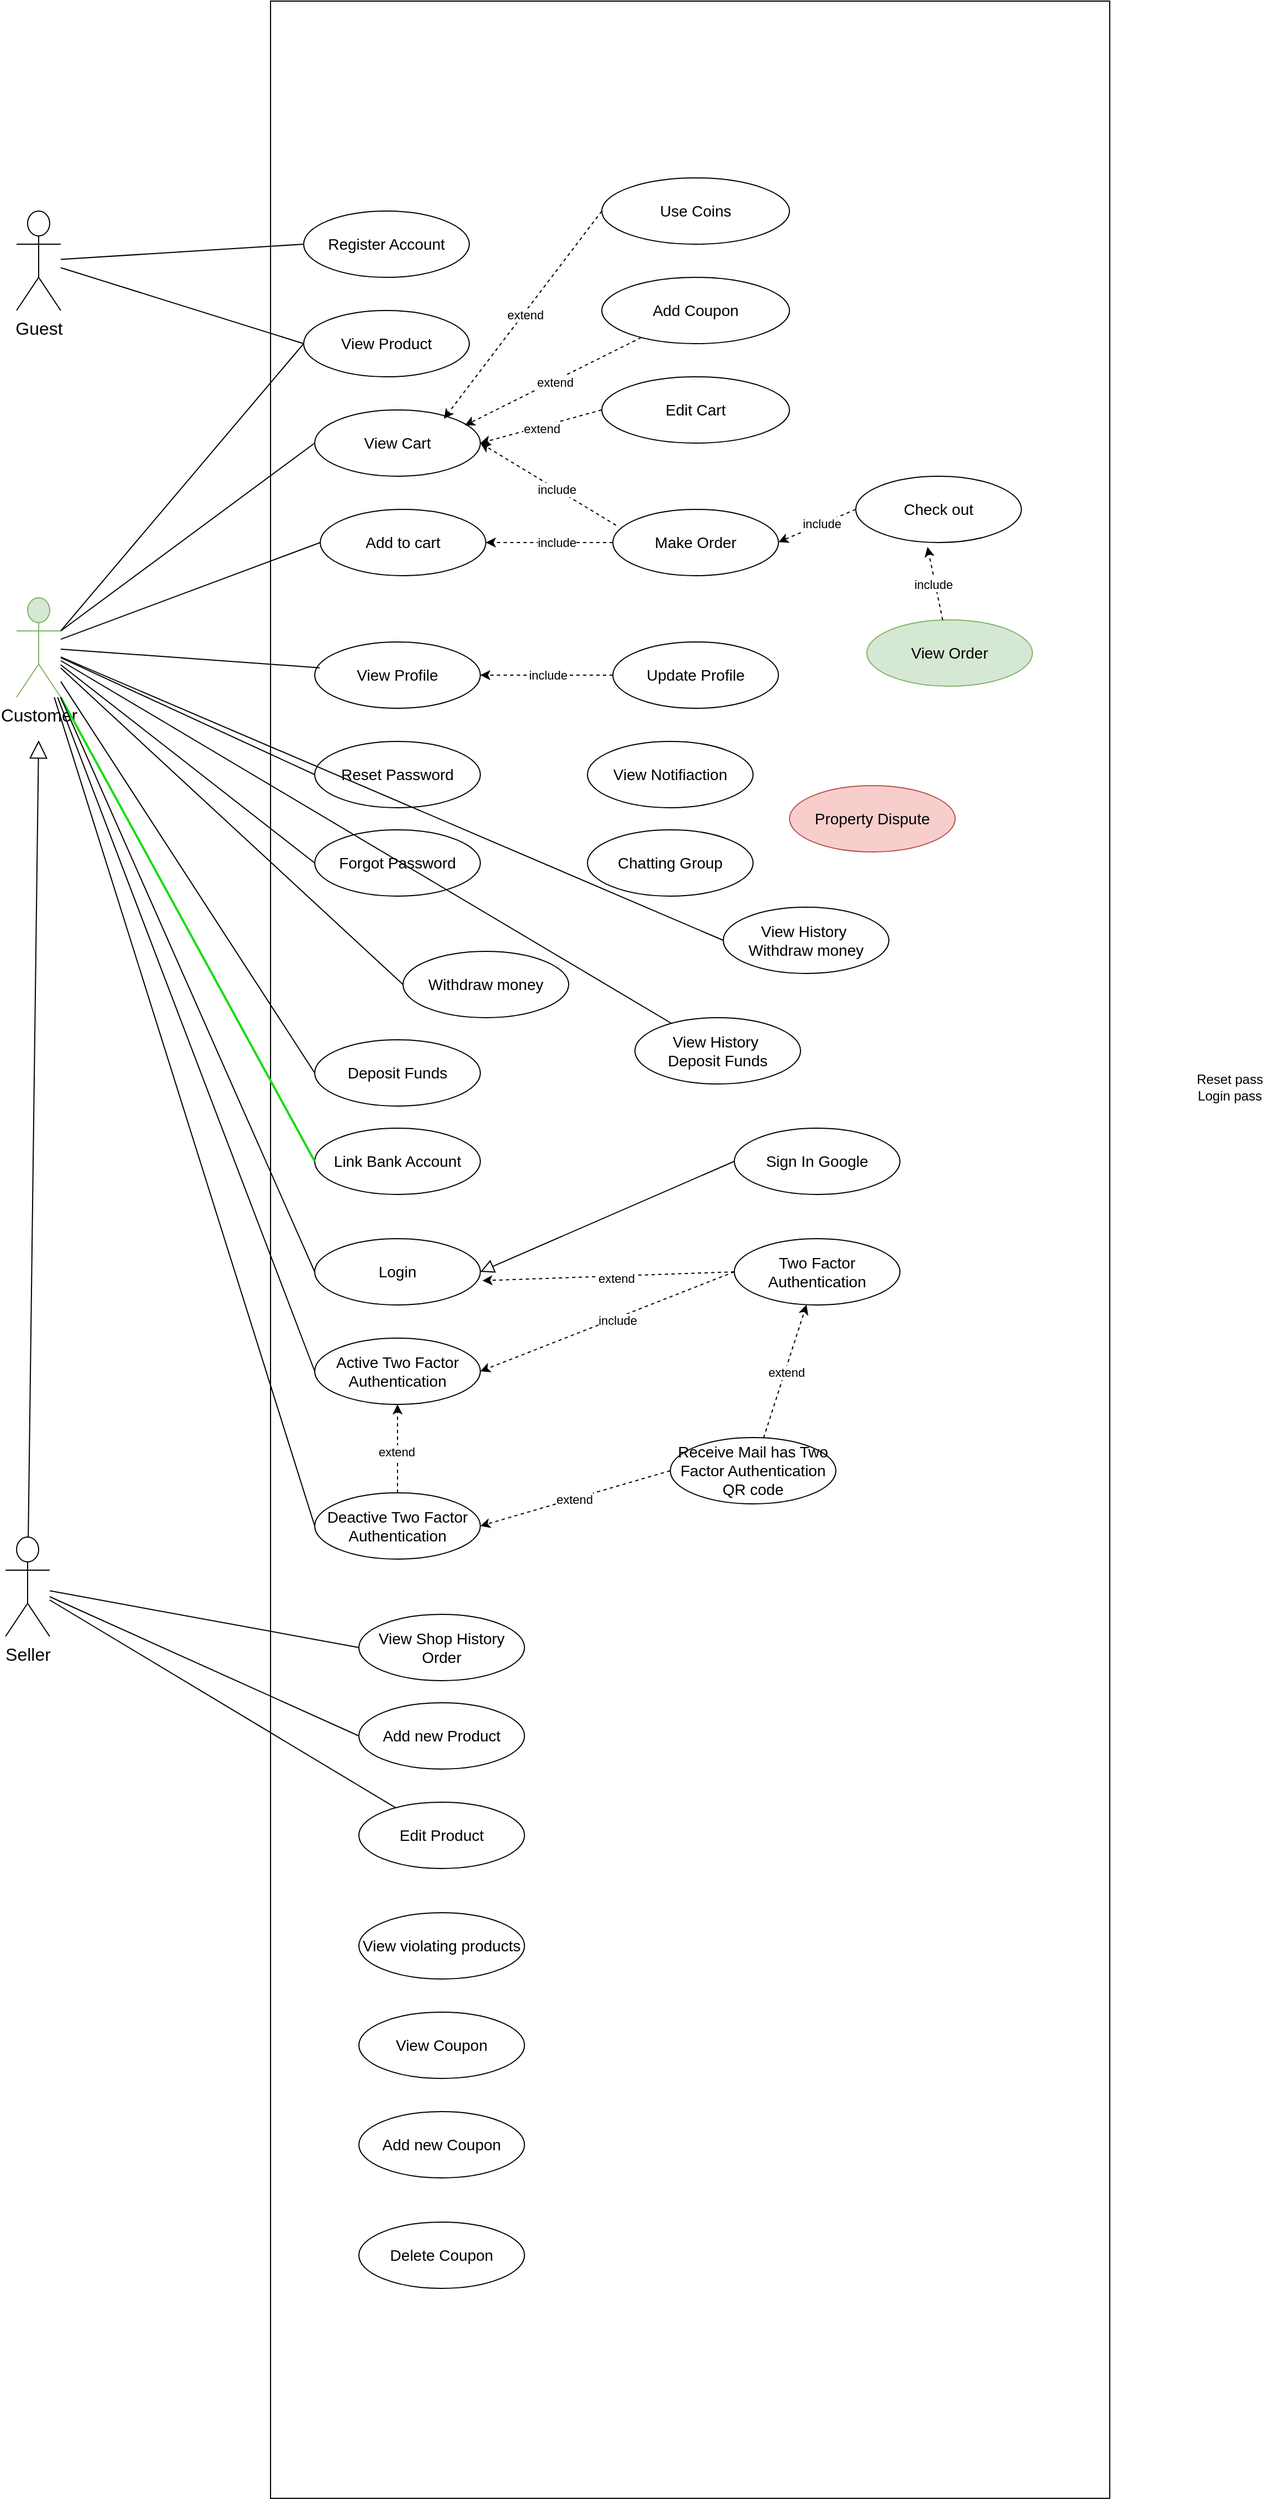 <mxfile version="22.0.3" type="device">
  <diagram name="Page-1" id="hIjCPjqprsrz1p6iRFdb">
    <mxGraphModel dx="1418" dy="3164" grid="1" gridSize="10" guides="1" tooltips="1" connect="1" arrows="1" fold="1" page="1" pageScale="1" pageWidth="1654" pageHeight="2336" math="0" shadow="0">
      <root>
        <mxCell id="0" />
        <mxCell id="1" parent="0" />
        <mxCell id="X5eDnd6aQtf5UFyxcaSR-5" value="" style="rounded=0;whiteSpace=wrap;html=1;" parent="1" vertex="1">
          <mxGeometry x="390" y="-50" width="760" height="2260" as="geometry" />
        </mxCell>
        <mxCell id="X5eDnd6aQtf5UFyxcaSR-1" value="&lt;font style=&quot;font-size: 16px;&quot;&gt;Guest&lt;/font&gt;" style="shape=umlActor;verticalLabelPosition=bottom;verticalAlign=top;html=1;outlineConnect=0;" parent="1" vertex="1">
          <mxGeometry x="160" y="140" width="40" height="90" as="geometry" />
        </mxCell>
        <mxCell id="X5eDnd6aQtf5UFyxcaSR-6" value="&lt;font style=&quot;font-size: 14px;&quot;&gt;Login&lt;/font&gt;" style="ellipse;whiteSpace=wrap;html=1;" parent="1" vertex="1">
          <mxGeometry x="430" y="1070" width="150" height="60" as="geometry" />
        </mxCell>
        <mxCell id="X5eDnd6aQtf5UFyxcaSR-8" value="&lt;font style=&quot;font-size: 14px;&quot;&gt;Register Account&lt;/font&gt;" style="ellipse;whiteSpace=wrap;html=1;" parent="1" vertex="1">
          <mxGeometry x="420" y="140" width="150" height="60" as="geometry" />
        </mxCell>
        <mxCell id="X5eDnd6aQtf5UFyxcaSR-12" value="" style="endArrow=none;html=1;rounded=0;entryX=0;entryY=0.5;entryDx=0;entryDy=0;endFill=0;" parent="1" source="X5eDnd6aQtf5UFyxcaSR-1" target="X5eDnd6aQtf5UFyxcaSR-8" edge="1">
          <mxGeometry width="50" height="50" relative="1" as="geometry">
            <mxPoint x="250" y="220" as="sourcePoint" />
            <mxPoint x="300" y="170" as="targetPoint" />
          </mxGeometry>
        </mxCell>
        <mxCell id="X5eDnd6aQtf5UFyxcaSR-14" value="&lt;font style=&quot;font-size: 14px;&quot;&gt;View Product&lt;/font&gt;" style="ellipse;whiteSpace=wrap;html=1;" parent="1" vertex="1">
          <mxGeometry x="420" y="230" width="150" height="60" as="geometry" />
        </mxCell>
        <mxCell id="X5eDnd6aQtf5UFyxcaSR-15" value="" style="endArrow=none;html=1;rounded=0;exitX=0;exitY=0.5;exitDx=0;exitDy=0;" parent="1" source="X5eDnd6aQtf5UFyxcaSR-14" target="X5eDnd6aQtf5UFyxcaSR-1" edge="1">
          <mxGeometry width="50" height="50" relative="1" as="geometry">
            <mxPoint x="250" y="270" as="sourcePoint" />
            <mxPoint x="300" y="220" as="targetPoint" />
          </mxGeometry>
        </mxCell>
        <mxCell id="X5eDnd6aQtf5UFyxcaSR-16" value="&lt;font style=&quot;font-size: 16px;&quot;&gt;Customer&lt;/font&gt;" style="shape=umlActor;verticalLabelPosition=bottom;verticalAlign=top;html=1;outlineConnect=0;fillColor=#d5e8d4;strokeColor=#82b366;" parent="1" vertex="1">
          <mxGeometry x="160" y="490" width="40" height="90" as="geometry" />
        </mxCell>
        <mxCell id="X5eDnd6aQtf5UFyxcaSR-29" style="edgeStyle=orthogonalEdgeStyle;rounded=0;orthogonalLoop=1;jettySize=auto;html=1;dashed=1;" parent="1" source="X5eDnd6aQtf5UFyxcaSR-21" target="X5eDnd6aQtf5UFyxcaSR-24" edge="1">
          <mxGeometry relative="1" as="geometry" />
        </mxCell>
        <mxCell id="X5eDnd6aQtf5UFyxcaSR-30" value="include" style="edgeLabel;html=1;align=center;verticalAlign=middle;resizable=0;points=[];" parent="X5eDnd6aQtf5UFyxcaSR-29" vertex="1" connectable="0">
          <mxGeometry x="0.067" y="3" relative="1" as="geometry">
            <mxPoint x="5" y="-3" as="offset" />
          </mxGeometry>
        </mxCell>
        <mxCell id="X5eDnd6aQtf5UFyxcaSR-21" value="&lt;font style=&quot;font-size: 14px;&quot;&gt;Update Profile&lt;/font&gt;" style="ellipse;whiteSpace=wrap;html=1;" parent="1" vertex="1">
          <mxGeometry x="700" y="530" width="150" height="60" as="geometry" />
        </mxCell>
        <mxCell id="X5eDnd6aQtf5UFyxcaSR-24" value="&lt;font style=&quot;font-size: 14px;&quot;&gt;View Profile&lt;/font&gt;" style="ellipse;whiteSpace=wrap;html=1;" parent="1" vertex="1">
          <mxGeometry x="430" y="530" width="150" height="60" as="geometry" />
        </mxCell>
        <mxCell id="X5eDnd6aQtf5UFyxcaSR-28" value="" style="endArrow=none;html=1;rounded=0;entryX=0.03;entryY=0.389;entryDx=0;entryDy=0;entryPerimeter=0;" parent="1" source="X5eDnd6aQtf5UFyxcaSR-16" target="X5eDnd6aQtf5UFyxcaSR-24" edge="1">
          <mxGeometry width="50" height="50" relative="1" as="geometry">
            <mxPoint x="290" y="570" as="sourcePoint" />
            <mxPoint x="420.0" y="450" as="targetPoint" />
          </mxGeometry>
        </mxCell>
        <mxCell id="X5eDnd6aQtf5UFyxcaSR-31" value="&lt;font style=&quot;font-size: 14px;&quot;&gt;View Cart&lt;/font&gt;" style="ellipse;whiteSpace=wrap;html=1;" parent="1" vertex="1">
          <mxGeometry x="430" y="320" width="150" height="60" as="geometry" />
        </mxCell>
        <mxCell id="X5eDnd6aQtf5UFyxcaSR-32" value="&lt;font style=&quot;font-size: 14px;&quot;&gt;Add to cart&lt;/font&gt;" style="ellipse;whiteSpace=wrap;html=1;" parent="1" vertex="1">
          <mxGeometry x="435" y="410" width="150" height="60" as="geometry" />
        </mxCell>
        <mxCell id="X5eDnd6aQtf5UFyxcaSR-36" style="rounded=0;orthogonalLoop=1;jettySize=auto;html=1;dashed=1;" parent="1" source="X5eDnd6aQtf5UFyxcaSR-35" target="X5eDnd6aQtf5UFyxcaSR-32" edge="1">
          <mxGeometry relative="1" as="geometry" />
        </mxCell>
        <mxCell id="X5eDnd6aQtf5UFyxcaSR-37" value="include" style="edgeLabel;html=1;align=center;verticalAlign=middle;resizable=0;points=[];" parent="X5eDnd6aQtf5UFyxcaSR-36" vertex="1" connectable="0">
          <mxGeometry x="-0.113" relative="1" as="geometry">
            <mxPoint as="offset" />
          </mxGeometry>
        </mxCell>
        <mxCell id="X5eDnd6aQtf5UFyxcaSR-35" value="&lt;font style=&quot;font-size: 14px;&quot;&gt;Make Order&lt;/font&gt;" style="ellipse;whiteSpace=wrap;html=1;" parent="1" vertex="1">
          <mxGeometry x="700" y="410" width="150" height="60" as="geometry" />
        </mxCell>
        <mxCell id="X5eDnd6aQtf5UFyxcaSR-38" value="&lt;font style=&quot;font-size: 14px;&quot;&gt;Check out&lt;/font&gt;" style="ellipse;whiteSpace=wrap;html=1;" parent="1" vertex="1">
          <mxGeometry x="920" y="380" width="150" height="60" as="geometry" />
        </mxCell>
        <mxCell id="X5eDnd6aQtf5UFyxcaSR-40" style="rounded=0;orthogonalLoop=1;jettySize=auto;html=1;dashed=1;entryX=1;entryY=0.5;entryDx=0;entryDy=0;exitX=0.019;exitY=0.239;exitDx=0;exitDy=0;exitPerimeter=0;" parent="1" source="X5eDnd6aQtf5UFyxcaSR-35" target="X5eDnd6aQtf5UFyxcaSR-31" edge="1">
          <mxGeometry relative="1" as="geometry">
            <mxPoint x="710" y="450" as="sourcePoint" />
            <mxPoint x="600" y="450" as="targetPoint" />
          </mxGeometry>
        </mxCell>
        <mxCell id="X5eDnd6aQtf5UFyxcaSR-41" value="include" style="edgeLabel;html=1;align=center;verticalAlign=middle;resizable=0;points=[];" parent="X5eDnd6aQtf5UFyxcaSR-40" vertex="1" connectable="0">
          <mxGeometry x="-0.113" relative="1" as="geometry">
            <mxPoint as="offset" />
          </mxGeometry>
        </mxCell>
        <mxCell id="X5eDnd6aQtf5UFyxcaSR-42" style="rounded=0;orthogonalLoop=1;jettySize=auto;html=1;dashed=1;exitX=0;exitY=0.5;exitDx=0;exitDy=0;" parent="1" source="X5eDnd6aQtf5UFyxcaSR-38" edge="1">
          <mxGeometry relative="1" as="geometry">
            <mxPoint x="920" y="440" as="sourcePoint" />
            <mxPoint x="850" y="439.58" as="targetPoint" />
          </mxGeometry>
        </mxCell>
        <mxCell id="X5eDnd6aQtf5UFyxcaSR-43" value="include" style="edgeLabel;html=1;align=center;verticalAlign=middle;resizable=0;points=[];" parent="X5eDnd6aQtf5UFyxcaSR-42" vertex="1" connectable="0">
          <mxGeometry x="-0.113" relative="1" as="geometry">
            <mxPoint as="offset" />
          </mxGeometry>
        </mxCell>
        <mxCell id="X5eDnd6aQtf5UFyxcaSR-47" value="&lt;span style=&quot;font-size: 14px;&quot;&gt;Sign In Google&lt;/span&gt;" style="ellipse;whiteSpace=wrap;html=1;" parent="1" vertex="1">
          <mxGeometry x="810" y="970" width="150" height="60" as="geometry" />
        </mxCell>
        <mxCell id="X5eDnd6aQtf5UFyxcaSR-49" value="&lt;font style=&quot;font-size: 14px;&quot;&gt;View Order&lt;/font&gt;" style="ellipse;whiteSpace=wrap;html=1;fillColor=#d5e8d4;strokeColor=#82b366;" parent="1" vertex="1">
          <mxGeometry x="930" y="510" width="150" height="60" as="geometry" />
        </mxCell>
        <mxCell id="X5eDnd6aQtf5UFyxcaSR-59" value="" style="endArrow=block;html=1;rounded=0;exitX=0;exitY=0.5;exitDx=0;exitDy=0;entryX=1;entryY=0.5;entryDx=0;entryDy=0;endFill=0;endSize=10;" parent="1" source="X5eDnd6aQtf5UFyxcaSR-47" target="X5eDnd6aQtf5UFyxcaSR-6" edge="1">
          <mxGeometry width="50" height="50" relative="1" as="geometry">
            <mxPoint x="680" y="260" as="sourcePoint" />
            <mxPoint x="730" y="210" as="targetPoint" />
          </mxGeometry>
        </mxCell>
        <mxCell id="X5eDnd6aQtf5UFyxcaSR-63" value="&lt;font style=&quot;font-size: 14px;&quot;&gt;Reset Password&lt;/font&gt;" style="ellipse;whiteSpace=wrap;html=1;" parent="1" vertex="1">
          <mxGeometry x="430" y="620" width="150" height="60" as="geometry" />
        </mxCell>
        <mxCell id="X5eDnd6aQtf5UFyxcaSR-64" value="&lt;font style=&quot;font-size: 14px;&quot;&gt;Forgot Password&lt;/font&gt;" style="ellipse;whiteSpace=wrap;html=1;" parent="1" vertex="1">
          <mxGeometry x="430" y="700" width="150" height="60" as="geometry" />
        </mxCell>
        <mxCell id="X5eDnd6aQtf5UFyxcaSR-65" value="" style="endArrow=none;html=1;rounded=0;exitX=0;exitY=0.5;exitDx=0;exitDy=0;" parent="1" source="X5eDnd6aQtf5UFyxcaSR-63" target="X5eDnd6aQtf5UFyxcaSR-16" edge="1">
          <mxGeometry width="50" height="50" relative="1" as="geometry">
            <mxPoint x="210" y="680" as="sourcePoint" />
            <mxPoint x="260" y="630" as="targetPoint" />
          </mxGeometry>
        </mxCell>
        <mxCell id="X5eDnd6aQtf5UFyxcaSR-66" value="" style="endArrow=none;html=1;rounded=0;exitX=0;exitY=0.5;exitDx=0;exitDy=0;" parent="1" source="X5eDnd6aQtf5UFyxcaSR-64" target="X5eDnd6aQtf5UFyxcaSR-16" edge="1">
          <mxGeometry width="50" height="50" relative="1" as="geometry">
            <mxPoint x="280" y="740" as="sourcePoint" />
            <mxPoint x="330" y="690" as="targetPoint" />
          </mxGeometry>
        </mxCell>
        <mxCell id="X5eDnd6aQtf5UFyxcaSR-67" value="&lt;font style=&quot;font-size: 14px;&quot;&gt;Link Bank Account&lt;/font&gt;" style="ellipse;whiteSpace=wrap;html=1;" parent="1" vertex="1">
          <mxGeometry x="430" y="970" width="150" height="60" as="geometry" />
        </mxCell>
        <mxCell id="X5eDnd6aQtf5UFyxcaSR-69" value="&lt;font style=&quot;font-size: 14px;&quot;&gt;Deposit Funds&lt;/font&gt;" style="ellipse;whiteSpace=wrap;html=1;" parent="1" vertex="1">
          <mxGeometry x="430" y="890" width="150" height="60" as="geometry" />
        </mxCell>
        <mxCell id="X5eDnd6aQtf5UFyxcaSR-74" value="" style="endArrow=none;html=1;rounded=0;exitX=0;exitY=0.5;exitDx=0;exitDy=0;" parent="1" source="X5eDnd6aQtf5UFyxcaSR-69" target="X5eDnd6aQtf5UFyxcaSR-16" edge="1">
          <mxGeometry width="50" height="50" relative="1" as="geometry">
            <mxPoint x="210" y="720" as="sourcePoint" />
            <mxPoint x="260" y="670" as="targetPoint" />
          </mxGeometry>
        </mxCell>
        <mxCell id="X5eDnd6aQtf5UFyxcaSR-75" value="&lt;font style=&quot;font-size: 14px;&quot;&gt;Withdraw money&lt;/font&gt;" style="ellipse;whiteSpace=wrap;html=1;" parent="1" vertex="1">
          <mxGeometry x="510" y="810" width="150" height="60" as="geometry" />
        </mxCell>
        <mxCell id="X5eDnd6aQtf5UFyxcaSR-68" value="" style="endArrow=none;html=1;rounded=0;entryX=1;entryY=1;entryDx=0;entryDy=0;entryPerimeter=0;exitX=0;exitY=0.5;exitDx=0;exitDy=0;strokeColor=#18db14;targetPerimeterSpacing=0;strokeWidth=2;" parent="1" source="X5eDnd6aQtf5UFyxcaSR-67" target="X5eDnd6aQtf5UFyxcaSR-16" edge="1">
          <mxGeometry width="50" height="50" relative="1" as="geometry">
            <mxPoint x="240" y="690" as="sourcePoint" />
            <mxPoint x="290" y="640" as="targetPoint" />
          </mxGeometry>
        </mxCell>
        <mxCell id="X5eDnd6aQtf5UFyxcaSR-78" value="&lt;font style=&quot;font-size: 14px;&quot;&gt;Edit Cart&lt;/font&gt;" style="ellipse;whiteSpace=wrap;html=1;" parent="1" vertex="1">
          <mxGeometry x="690" y="290" width="170" height="60" as="geometry" />
        </mxCell>
        <mxCell id="X5eDnd6aQtf5UFyxcaSR-79" value="" style="endArrow=classic;html=1;rounded=0;exitX=0;exitY=0.5;exitDx=0;exitDy=0;dashed=1;entryX=1;entryY=0.5;entryDx=0;entryDy=0;" parent="1" source="X5eDnd6aQtf5UFyxcaSR-78" target="X5eDnd6aQtf5UFyxcaSR-31" edge="1">
          <mxGeometry width="50" height="50" relative="1" as="geometry">
            <mxPoint x="640" y="290" as="sourcePoint" />
            <mxPoint x="640" y="350" as="targetPoint" />
          </mxGeometry>
        </mxCell>
        <mxCell id="X5eDnd6aQtf5UFyxcaSR-80" value="extend&amp;nbsp;" style="edgeLabel;html=1;align=center;verticalAlign=middle;resizable=0;points=[];" parent="X5eDnd6aQtf5UFyxcaSR-79" vertex="1" connectable="0">
          <mxGeometry x="-0.018" y="2" relative="1" as="geometry">
            <mxPoint as="offset" />
          </mxGeometry>
        </mxCell>
        <mxCell id="tp62IGPgynKDsBmCsVrh-2" value="" style="endArrow=none;html=1;rounded=0;entryX=0;entryY=0.5;entryDx=0;entryDy=0;exitX=1;exitY=0.333;exitDx=0;exitDy=0;exitPerimeter=0;" parent="1" source="X5eDnd6aQtf5UFyxcaSR-16" target="X5eDnd6aQtf5UFyxcaSR-14" edge="1">
          <mxGeometry width="50" height="50" relative="1" as="geometry">
            <mxPoint x="250" y="520" as="sourcePoint" />
            <mxPoint x="300" y="470" as="targetPoint" />
          </mxGeometry>
        </mxCell>
        <mxCell id="tp62IGPgynKDsBmCsVrh-3" value="" style="endArrow=none;html=1;rounded=0;entryX=0;entryY=0.5;entryDx=0;entryDy=0;exitX=1;exitY=0.333;exitDx=0;exitDy=0;exitPerimeter=0;" parent="1" source="X5eDnd6aQtf5UFyxcaSR-16" target="X5eDnd6aQtf5UFyxcaSR-31" edge="1">
          <mxGeometry width="50" height="50" relative="1" as="geometry">
            <mxPoint x="300" y="510" as="sourcePoint" />
            <mxPoint x="350" y="460" as="targetPoint" />
          </mxGeometry>
        </mxCell>
        <mxCell id="tp62IGPgynKDsBmCsVrh-4" value="" style="endArrow=none;html=1;rounded=0;entryX=0;entryY=0.5;entryDx=0;entryDy=0;" parent="1" source="X5eDnd6aQtf5UFyxcaSR-16" target="X5eDnd6aQtf5UFyxcaSR-32" edge="1">
          <mxGeometry width="50" height="50" relative="1" as="geometry">
            <mxPoint x="280" y="520" as="sourcePoint" />
            <mxPoint x="330" y="470" as="targetPoint" />
          </mxGeometry>
        </mxCell>
        <mxCell id="tp62IGPgynKDsBmCsVrh-7" value="" style="endArrow=none;html=1;rounded=0;entryX=0;entryY=0.5;entryDx=0;entryDy=0;" parent="1" source="X5eDnd6aQtf5UFyxcaSR-16" target="X5eDnd6aQtf5UFyxcaSR-6" edge="1">
          <mxGeometry width="50" height="50" relative="1" as="geometry">
            <mxPoint x="230" y="370" as="sourcePoint" />
            <mxPoint x="280" y="320" as="targetPoint" />
          </mxGeometry>
        </mxCell>
        <mxCell id="QNtCRBExb8YmfAEqfnJb-1" value="&lt;font style=&quot;font-size: 14px;&quot;&gt;Active Two Factor Authentication&lt;/font&gt;" style="ellipse;whiteSpace=wrap;html=1;" parent="1" vertex="1">
          <mxGeometry x="430" y="1160" width="150" height="60" as="geometry" />
        </mxCell>
        <mxCell id="QNtCRBExb8YmfAEqfnJb-6" style="edgeStyle=orthogonalEdgeStyle;rounded=0;orthogonalLoop=1;jettySize=auto;html=1;entryX=0.5;entryY=1;entryDx=0;entryDy=0;dashed=1;" parent="1" source="QNtCRBExb8YmfAEqfnJb-2" target="QNtCRBExb8YmfAEqfnJb-1" edge="1">
          <mxGeometry relative="1" as="geometry" />
        </mxCell>
        <mxCell id="QNtCRBExb8YmfAEqfnJb-7" value="extend" style="edgeLabel;html=1;align=center;verticalAlign=middle;resizable=0;points=[];" parent="QNtCRBExb8YmfAEqfnJb-6" vertex="1" connectable="0">
          <mxGeometry x="-0.075" y="1" relative="1" as="geometry">
            <mxPoint as="offset" />
          </mxGeometry>
        </mxCell>
        <mxCell id="QNtCRBExb8YmfAEqfnJb-2" value="&lt;font style=&quot;font-size: 14px;&quot;&gt;Deactive Two Factor Authentication&lt;/font&gt;" style="ellipse;whiteSpace=wrap;html=1;" parent="1" vertex="1">
          <mxGeometry x="430" y="1300" width="150" height="60" as="geometry" />
        </mxCell>
        <mxCell id="fLXWWol_TwDkuFQri4-y-4" style="rounded=0;orthogonalLoop=1;jettySize=auto;html=1;dashed=1;" edge="1" parent="1" source="QNtCRBExb8YmfAEqfnJb-3" target="QNtCRBExb8YmfAEqfnJb-13">
          <mxGeometry relative="1" as="geometry" />
        </mxCell>
        <mxCell id="fLXWWol_TwDkuFQri4-y-5" value="extend" style="edgeLabel;html=1;align=center;verticalAlign=middle;resizable=0;points=[];" vertex="1" connectable="0" parent="fLXWWol_TwDkuFQri4-y-4">
          <mxGeometry x="-0.01" y="-1" relative="1" as="geometry">
            <mxPoint as="offset" />
          </mxGeometry>
        </mxCell>
        <mxCell id="QNtCRBExb8YmfAEqfnJb-3" value="&lt;font style=&quot;font-size: 14px;&quot;&gt;Receive Mail has Two Factor Authentication QR code&lt;/font&gt;" style="ellipse;whiteSpace=wrap;html=1;" parent="1" vertex="1">
          <mxGeometry x="752" y="1250" width="150" height="60" as="geometry" />
        </mxCell>
        <mxCell id="QNtCRBExb8YmfAEqfnJb-4" value="" style="endArrow=none;html=1;rounded=0;exitX=0;exitY=0.5;exitDx=0;exitDy=0;" parent="1" source="QNtCRBExb8YmfAEqfnJb-1" target="X5eDnd6aQtf5UFyxcaSR-16" edge="1">
          <mxGeometry width="50" height="50" relative="1" as="geometry">
            <mxPoint x="120" y="820" as="sourcePoint" />
            <mxPoint x="170" y="770" as="targetPoint" />
          </mxGeometry>
        </mxCell>
        <mxCell id="QNtCRBExb8YmfAEqfnJb-5" value="" style="endArrow=none;html=1;rounded=0;exitX=0;exitY=0.5;exitDx=0;exitDy=0;" parent="1" source="QNtCRBExb8YmfAEqfnJb-2" target="X5eDnd6aQtf5UFyxcaSR-16" edge="1">
          <mxGeometry width="50" height="50" relative="1" as="geometry">
            <mxPoint x="120" y="780" as="sourcePoint" />
            <mxPoint x="170" y="730" as="targetPoint" />
          </mxGeometry>
        </mxCell>
        <mxCell id="QNtCRBExb8YmfAEqfnJb-10" value="" style="endArrow=classic;html=1;rounded=0;entryX=1;entryY=0.5;entryDx=0;entryDy=0;exitX=0;exitY=0.5;exitDx=0;exitDy=0;dashed=1;" parent="1" source="QNtCRBExb8YmfAEqfnJb-3" target="QNtCRBExb8YmfAEqfnJb-2" edge="1">
          <mxGeometry width="50" height="50" relative="1" as="geometry">
            <mxPoint x="762" y="1260" as="sourcePoint" />
            <mxPoint x="590" y="1200" as="targetPoint" />
          </mxGeometry>
        </mxCell>
        <mxCell id="QNtCRBExb8YmfAEqfnJb-12" value="extend" style="edgeLabel;html=1;align=center;verticalAlign=middle;resizable=0;points=[];" parent="QNtCRBExb8YmfAEqfnJb-10" vertex="1" connectable="0">
          <mxGeometry x="0.01" relative="1" as="geometry">
            <mxPoint as="offset" />
          </mxGeometry>
        </mxCell>
        <mxCell id="QNtCRBExb8YmfAEqfnJb-13" value="&lt;span style=&quot;font-size: 14px;&quot;&gt;Two Factor Authentication&lt;/span&gt;" style="ellipse;whiteSpace=wrap;html=1;" parent="1" vertex="1">
          <mxGeometry x="810" y="1070" width="150" height="60" as="geometry" />
        </mxCell>
        <mxCell id="QNtCRBExb8YmfAEqfnJb-14" value="" style="endArrow=classic;html=1;rounded=0;entryX=1.013;entryY=0.633;entryDx=0;entryDy=0;dashed=1;exitX=0;exitY=0.5;exitDx=0;exitDy=0;entryPerimeter=0;" parent="1" source="QNtCRBExb8YmfAEqfnJb-13" target="X5eDnd6aQtf5UFyxcaSR-6" edge="1">
          <mxGeometry width="50" height="50" relative="1" as="geometry">
            <mxPoint x="810" y="950" as="sourcePoint" />
            <mxPoint x="590" y="1110" as="targetPoint" />
          </mxGeometry>
        </mxCell>
        <mxCell id="QNtCRBExb8YmfAEqfnJb-15" value="extend" style="edgeLabel;html=1;align=center;verticalAlign=middle;resizable=0;points=[];" parent="QNtCRBExb8YmfAEqfnJb-14" vertex="1" connectable="0">
          <mxGeometry x="-0.064" y="3" relative="1" as="geometry">
            <mxPoint y="-1" as="offset" />
          </mxGeometry>
        </mxCell>
        <mxCell id="QNtCRBExb8YmfAEqfnJb-16" value="" style="endArrow=classic;html=1;rounded=0;entryX=1;entryY=0.5;entryDx=0;entryDy=0;dashed=1;exitX=0;exitY=0.5;exitDx=0;exitDy=0;" parent="1" source="QNtCRBExb8YmfAEqfnJb-13" target="QNtCRBExb8YmfAEqfnJb-1" edge="1">
          <mxGeometry width="50" height="50" relative="1" as="geometry">
            <mxPoint x="820" y="1110" as="sourcePoint" />
            <mxPoint x="592" y="1118" as="targetPoint" />
          </mxGeometry>
        </mxCell>
        <mxCell id="QNtCRBExb8YmfAEqfnJb-17" value="include" style="edgeLabel;html=1;align=center;verticalAlign=middle;resizable=0;points=[];" parent="QNtCRBExb8YmfAEqfnJb-16" vertex="1" connectable="0">
          <mxGeometry x="-0.064" y="3" relative="1" as="geometry">
            <mxPoint y="-1" as="offset" />
          </mxGeometry>
        </mxCell>
        <mxCell id="QNtCRBExb8YmfAEqfnJb-18" value="&lt;font style=&quot;font-size: 14px;&quot;&gt;&lt;font style=&quot;&quot;&gt;View History&amp;nbsp;&lt;br&gt;&lt;/font&gt;Withdraw money&lt;/font&gt;" style="ellipse;whiteSpace=wrap;html=1;" parent="1" vertex="1">
          <mxGeometry x="800" y="770" width="150" height="60" as="geometry" />
        </mxCell>
        <mxCell id="QNtCRBExb8YmfAEqfnJb-19" value="&lt;font style=&quot;font-size: 14px;&quot;&gt;&lt;font style=&quot;&quot;&gt;&lt;font style=&quot;&quot;&gt;View History&amp;nbsp;&lt;br&gt;&lt;/font&gt;&lt;/font&gt;Deposit Funds&lt;/font&gt;" style="ellipse;whiteSpace=wrap;html=1;" parent="1" vertex="1">
          <mxGeometry x="720" y="870" width="150" height="60" as="geometry" />
        </mxCell>
        <mxCell id="QNtCRBExb8YmfAEqfnJb-21" value="" style="endArrow=none;html=1;rounded=0;exitX=0;exitY=0.5;exitDx=0;exitDy=0;" parent="1" source="X5eDnd6aQtf5UFyxcaSR-75" target="X5eDnd6aQtf5UFyxcaSR-16" edge="1">
          <mxGeometry width="50" height="50" relative="1" as="geometry">
            <mxPoint x="130" y="770" as="sourcePoint" />
            <mxPoint x="180" y="720" as="targetPoint" />
          </mxGeometry>
        </mxCell>
        <mxCell id="QNtCRBExb8YmfAEqfnJb-30" style="rounded=0;orthogonalLoop=1;jettySize=auto;html=1;endArrow=block;endFill=0;endSize=14;" parent="1" source="QNtCRBExb8YmfAEqfnJb-29" edge="1">
          <mxGeometry relative="1" as="geometry">
            <mxPoint x="180" y="619" as="targetPoint" />
          </mxGeometry>
        </mxCell>
        <mxCell id="QNtCRBExb8YmfAEqfnJb-29" value="&lt;span style=&quot;font-size: 16px;&quot;&gt;Seller&lt;/span&gt;" style="shape=umlActor;verticalLabelPosition=bottom;verticalAlign=top;html=1;outlineConnect=0;" parent="1" vertex="1">
          <mxGeometry x="150" y="1340" width="40" height="90" as="geometry" />
        </mxCell>
        <mxCell id="QNtCRBExb8YmfAEqfnJb-31" value="&lt;font style=&quot;font-size: 14px;&quot;&gt;View Shop History Order&lt;/font&gt;" style="ellipse;whiteSpace=wrap;html=1;" parent="1" vertex="1">
          <mxGeometry x="470" y="1410" width="150" height="60" as="geometry" />
        </mxCell>
        <mxCell id="QNtCRBExb8YmfAEqfnJb-32" value="&lt;font style=&quot;font-size: 14px;&quot;&gt;Add new Product&lt;/font&gt;" style="ellipse;whiteSpace=wrap;html=1;" parent="1" vertex="1">
          <mxGeometry x="470" y="1490" width="150" height="60" as="geometry" />
        </mxCell>
        <mxCell id="QNtCRBExb8YmfAEqfnJb-33" value="&lt;font style=&quot;font-size: 14px;&quot;&gt;Edit Product&lt;/font&gt;" style="ellipse;whiteSpace=wrap;html=1;" parent="1" vertex="1">
          <mxGeometry x="470" y="1580" width="150" height="60" as="geometry" />
        </mxCell>
        <mxCell id="QNtCRBExb8YmfAEqfnJb-34" value="" style="endArrow=none;html=1;rounded=0;exitX=0;exitY=0.5;exitDx=0;exitDy=0;" parent="1" source="QNtCRBExb8YmfAEqfnJb-31" target="QNtCRBExb8YmfAEqfnJb-29" edge="1">
          <mxGeometry width="50" height="50" relative="1" as="geometry">
            <mxPoint x="270" y="1490" as="sourcePoint" />
            <mxPoint x="320" y="1440" as="targetPoint" />
          </mxGeometry>
        </mxCell>
        <mxCell id="QNtCRBExb8YmfAEqfnJb-36" value="&lt;font style=&quot;font-size: 14px;&quot;&gt;View violating products&lt;/font&gt;" style="ellipse;whiteSpace=wrap;html=1;" parent="1" vertex="1">
          <mxGeometry x="470" y="1680" width="150" height="60" as="geometry" />
        </mxCell>
        <mxCell id="QNtCRBExb8YmfAEqfnJb-37" value="&lt;font style=&quot;font-size: 14px;&quot;&gt;View Coupon&lt;/font&gt;" style="ellipse;whiteSpace=wrap;html=1;" parent="1" vertex="1">
          <mxGeometry x="470" y="1770" width="150" height="60" as="geometry" />
        </mxCell>
        <mxCell id="QNtCRBExb8YmfAEqfnJb-38" value="&lt;font style=&quot;font-size: 14px;&quot;&gt;Add new Coupon&lt;/font&gt;" style="ellipse;whiteSpace=wrap;html=1;" parent="1" vertex="1">
          <mxGeometry x="470" y="1860" width="150" height="60" as="geometry" />
        </mxCell>
        <mxCell id="QNtCRBExb8YmfAEqfnJb-39" value="&lt;span style=&quot;font-size: 14px;&quot;&gt;Delete Coupon&lt;/span&gt;" style="ellipse;whiteSpace=wrap;html=1;" parent="1" vertex="1">
          <mxGeometry x="470" y="1960" width="150" height="60" as="geometry" />
        </mxCell>
        <mxCell id="QNtCRBExb8YmfAEqfnJb-40" value="&lt;font style=&quot;font-size: 14px;&quot;&gt;View Notifiaction&lt;/font&gt;" style="ellipse;whiteSpace=wrap;html=1;" parent="1" vertex="1">
          <mxGeometry x="677" y="620" width="150" height="60" as="geometry" />
        </mxCell>
        <mxCell id="QNtCRBExb8YmfAEqfnJb-41" value="&lt;font style=&quot;font-size: 14px;&quot;&gt;Chatting Group&lt;/font&gt;" style="ellipse;whiteSpace=wrap;html=1;" parent="1" vertex="1">
          <mxGeometry x="677" y="700" width="150" height="60" as="geometry" />
        </mxCell>
        <mxCell id="QNtCRBExb8YmfAEqfnJb-42" value="&lt;font style=&quot;font-size: 14px;&quot;&gt;Property Dispute&lt;/font&gt;" style="ellipse;whiteSpace=wrap;html=1;fillColor=#f8cecc;strokeColor=#b85450;" parent="1" vertex="1">
          <mxGeometry x="860" y="660" width="150" height="60" as="geometry" />
        </mxCell>
        <mxCell id="fLXWWol_TwDkuFQri4-y-1" value="Reset pass&amp;nbsp;&lt;br&gt;Login pass&amp;nbsp;" style="text;html=1;align=center;verticalAlign=middle;resizable=0;points=[];autosize=1;strokeColor=none;fillColor=none;" vertex="1" parent="1">
          <mxGeometry x="1215" y="913" width="90" height="40" as="geometry" />
        </mxCell>
        <mxCell id="fLXWWol_TwDkuFQri4-y-2" value="" style="endArrow=none;html=1;rounded=0;exitX=0;exitY=0.5;exitDx=0;exitDy=0;" edge="1" parent="1" source="QNtCRBExb8YmfAEqfnJb-32" target="QNtCRBExb8YmfAEqfnJb-29">
          <mxGeometry width="50" height="50" relative="1" as="geometry">
            <mxPoint x="200" y="1640" as="sourcePoint" />
            <mxPoint x="250" y="1590" as="targetPoint" />
          </mxGeometry>
        </mxCell>
        <mxCell id="fLXWWol_TwDkuFQri4-y-3" value="" style="endArrow=none;html=1;rounded=0;" edge="1" parent="1" source="QNtCRBExb8YmfAEqfnJb-33" target="QNtCRBExb8YmfAEqfnJb-29">
          <mxGeometry width="50" height="50" relative="1" as="geometry">
            <mxPoint x="270" y="1620" as="sourcePoint" />
            <mxPoint x="320" y="1570" as="targetPoint" />
          </mxGeometry>
        </mxCell>
        <mxCell id="fLXWWol_TwDkuFQri4-y-7" value="" style="endArrow=none;html=1;rounded=0;" edge="1" parent="1" source="QNtCRBExb8YmfAEqfnJb-19" target="X5eDnd6aQtf5UFyxcaSR-16">
          <mxGeometry width="50" height="50" relative="1" as="geometry">
            <mxPoint x="190" y="820" as="sourcePoint" />
            <mxPoint x="240" y="770" as="targetPoint" />
          </mxGeometry>
        </mxCell>
        <mxCell id="fLXWWol_TwDkuFQri4-y-8" value="" style="endArrow=none;html=1;rounded=0;exitX=0;exitY=0.5;exitDx=0;exitDy=0;" edge="1" parent="1" source="QNtCRBExb8YmfAEqfnJb-18" target="X5eDnd6aQtf5UFyxcaSR-16">
          <mxGeometry width="50" height="50" relative="1" as="geometry">
            <mxPoint x="190" y="790" as="sourcePoint" />
            <mxPoint x="240" y="740" as="targetPoint" />
          </mxGeometry>
        </mxCell>
        <mxCell id="fLXWWol_TwDkuFQri4-y-9" value="" style="endArrow=classic;html=1;rounded=0;dashed=1;entryX=0.433;entryY=1.067;entryDx=0;entryDy=0;entryPerimeter=0;" edge="1" parent="1" source="X5eDnd6aQtf5UFyxcaSR-49" target="X5eDnd6aQtf5UFyxcaSR-38">
          <mxGeometry width="50" height="50" relative="1" as="geometry">
            <mxPoint x="940" y="556" as="sourcePoint" />
            <mxPoint x="828" y="474" as="targetPoint" />
          </mxGeometry>
        </mxCell>
        <mxCell id="fLXWWol_TwDkuFQri4-y-10" value="include" style="edgeLabel;html=1;align=center;verticalAlign=middle;resizable=0;points=[];" vertex="1" connectable="0" parent="fLXWWol_TwDkuFQri4-y-9">
          <mxGeometry x="-0.018" y="2" relative="1" as="geometry">
            <mxPoint as="offset" />
          </mxGeometry>
        </mxCell>
        <mxCell id="fLXWWol_TwDkuFQri4-y-12" value="&lt;font style=&quot;font-size: 14px;&quot;&gt;Add Coupon&lt;/font&gt;" style="ellipse;whiteSpace=wrap;html=1;" vertex="1" parent="1">
          <mxGeometry x="690" y="200" width="170" height="60" as="geometry" />
        </mxCell>
        <mxCell id="fLXWWol_TwDkuFQri4-y-13" value="&lt;span style=&quot;font-size: 14px;&quot;&gt;Use Coins&lt;/span&gt;" style="ellipse;whiteSpace=wrap;html=1;" vertex="1" parent="1">
          <mxGeometry x="690" y="110" width="170" height="60" as="geometry" />
        </mxCell>
        <mxCell id="fLXWWol_TwDkuFQri4-y-14" value="" style="endArrow=classic;html=1;rounded=0;dashed=1;entryX=0.907;entryY=0.233;entryDx=0;entryDy=0;entryPerimeter=0;" edge="1" parent="1" source="fLXWWol_TwDkuFQri4-y-12" target="X5eDnd6aQtf5UFyxcaSR-31">
          <mxGeometry width="50" height="50" relative="1" as="geometry">
            <mxPoint x="670" y="270" as="sourcePoint" />
            <mxPoint x="560" y="300" as="targetPoint" />
          </mxGeometry>
        </mxCell>
        <mxCell id="fLXWWol_TwDkuFQri4-y-15" value="extend&amp;nbsp;" style="edgeLabel;html=1;align=center;verticalAlign=middle;resizable=0;points=[];" vertex="1" connectable="0" parent="fLXWWol_TwDkuFQri4-y-14">
          <mxGeometry x="-0.018" y="2" relative="1" as="geometry">
            <mxPoint as="offset" />
          </mxGeometry>
        </mxCell>
        <mxCell id="fLXWWol_TwDkuFQri4-y-16" value="" style="endArrow=classic;html=1;rounded=0;dashed=1;entryX=0.78;entryY=0.133;entryDx=0;entryDy=0;entryPerimeter=0;exitX=0;exitY=0.5;exitDx=0;exitDy=0;" edge="1" parent="1" source="fLXWWol_TwDkuFQri4-y-13" target="X5eDnd6aQtf5UFyxcaSR-31">
          <mxGeometry width="50" height="50" relative="1" as="geometry">
            <mxPoint x="739" y="255" as="sourcePoint" />
            <mxPoint x="583" y="341" as="targetPoint" />
          </mxGeometry>
        </mxCell>
        <mxCell id="fLXWWol_TwDkuFQri4-y-17" value="extend&amp;nbsp;" style="edgeLabel;html=1;align=center;verticalAlign=middle;resizable=0;points=[];" vertex="1" connectable="0" parent="fLXWWol_TwDkuFQri4-y-16">
          <mxGeometry x="-0.018" y="2" relative="1" as="geometry">
            <mxPoint as="offset" />
          </mxGeometry>
        </mxCell>
      </root>
    </mxGraphModel>
  </diagram>
</mxfile>

